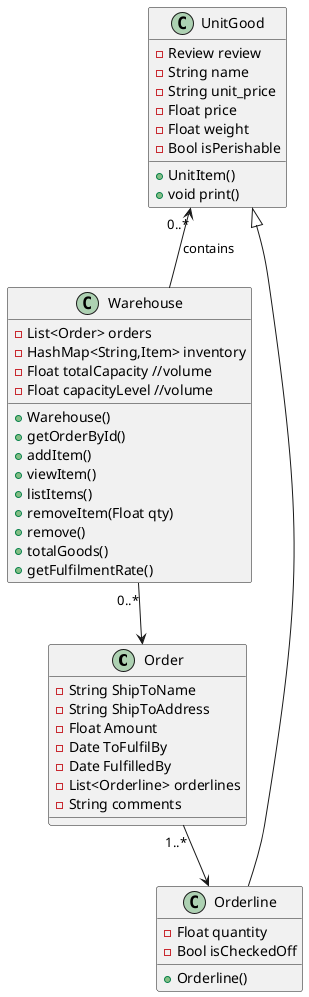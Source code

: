  @startuml random

class Order{
    - String ShipToName
    - String ShipToAddress
    - Float Amount
    - Date ToFulfilBy
    - Date FulfilledBy
    - List<Orderline> orderlines
    - String comments
}


class Warehouse{
    - List<Order> orders
    - HashMap<String,Item> inventory
    - Float totalCapacity //volume
    - Float capacityLevel //volume
    + Warehouse()
    + getOrderById()
    + addItem()
    + viewItem()
    + listItems()
    + removeItem(Float qty)
    + remove()
    + totalGoods()
    + getFulfilmentRate()

}

class UnitGood{
    - Review review
    - String name
    - String unit_price
    - Float price
    - Float weight
    - Bool isPerishable
    + UnitItem()  
    + void print()
}

class Orderline extends UnitGood{
    - Float quantity
    - Bool isCheckedOff
    + Orderline()
}
' quantity here refers to how much


' Billable <|-- Item
UnitGood "0..*"<-- Warehouse : contains
Warehouse "0..*"--> Order
Order "1..*" --> Orderline
@enduml